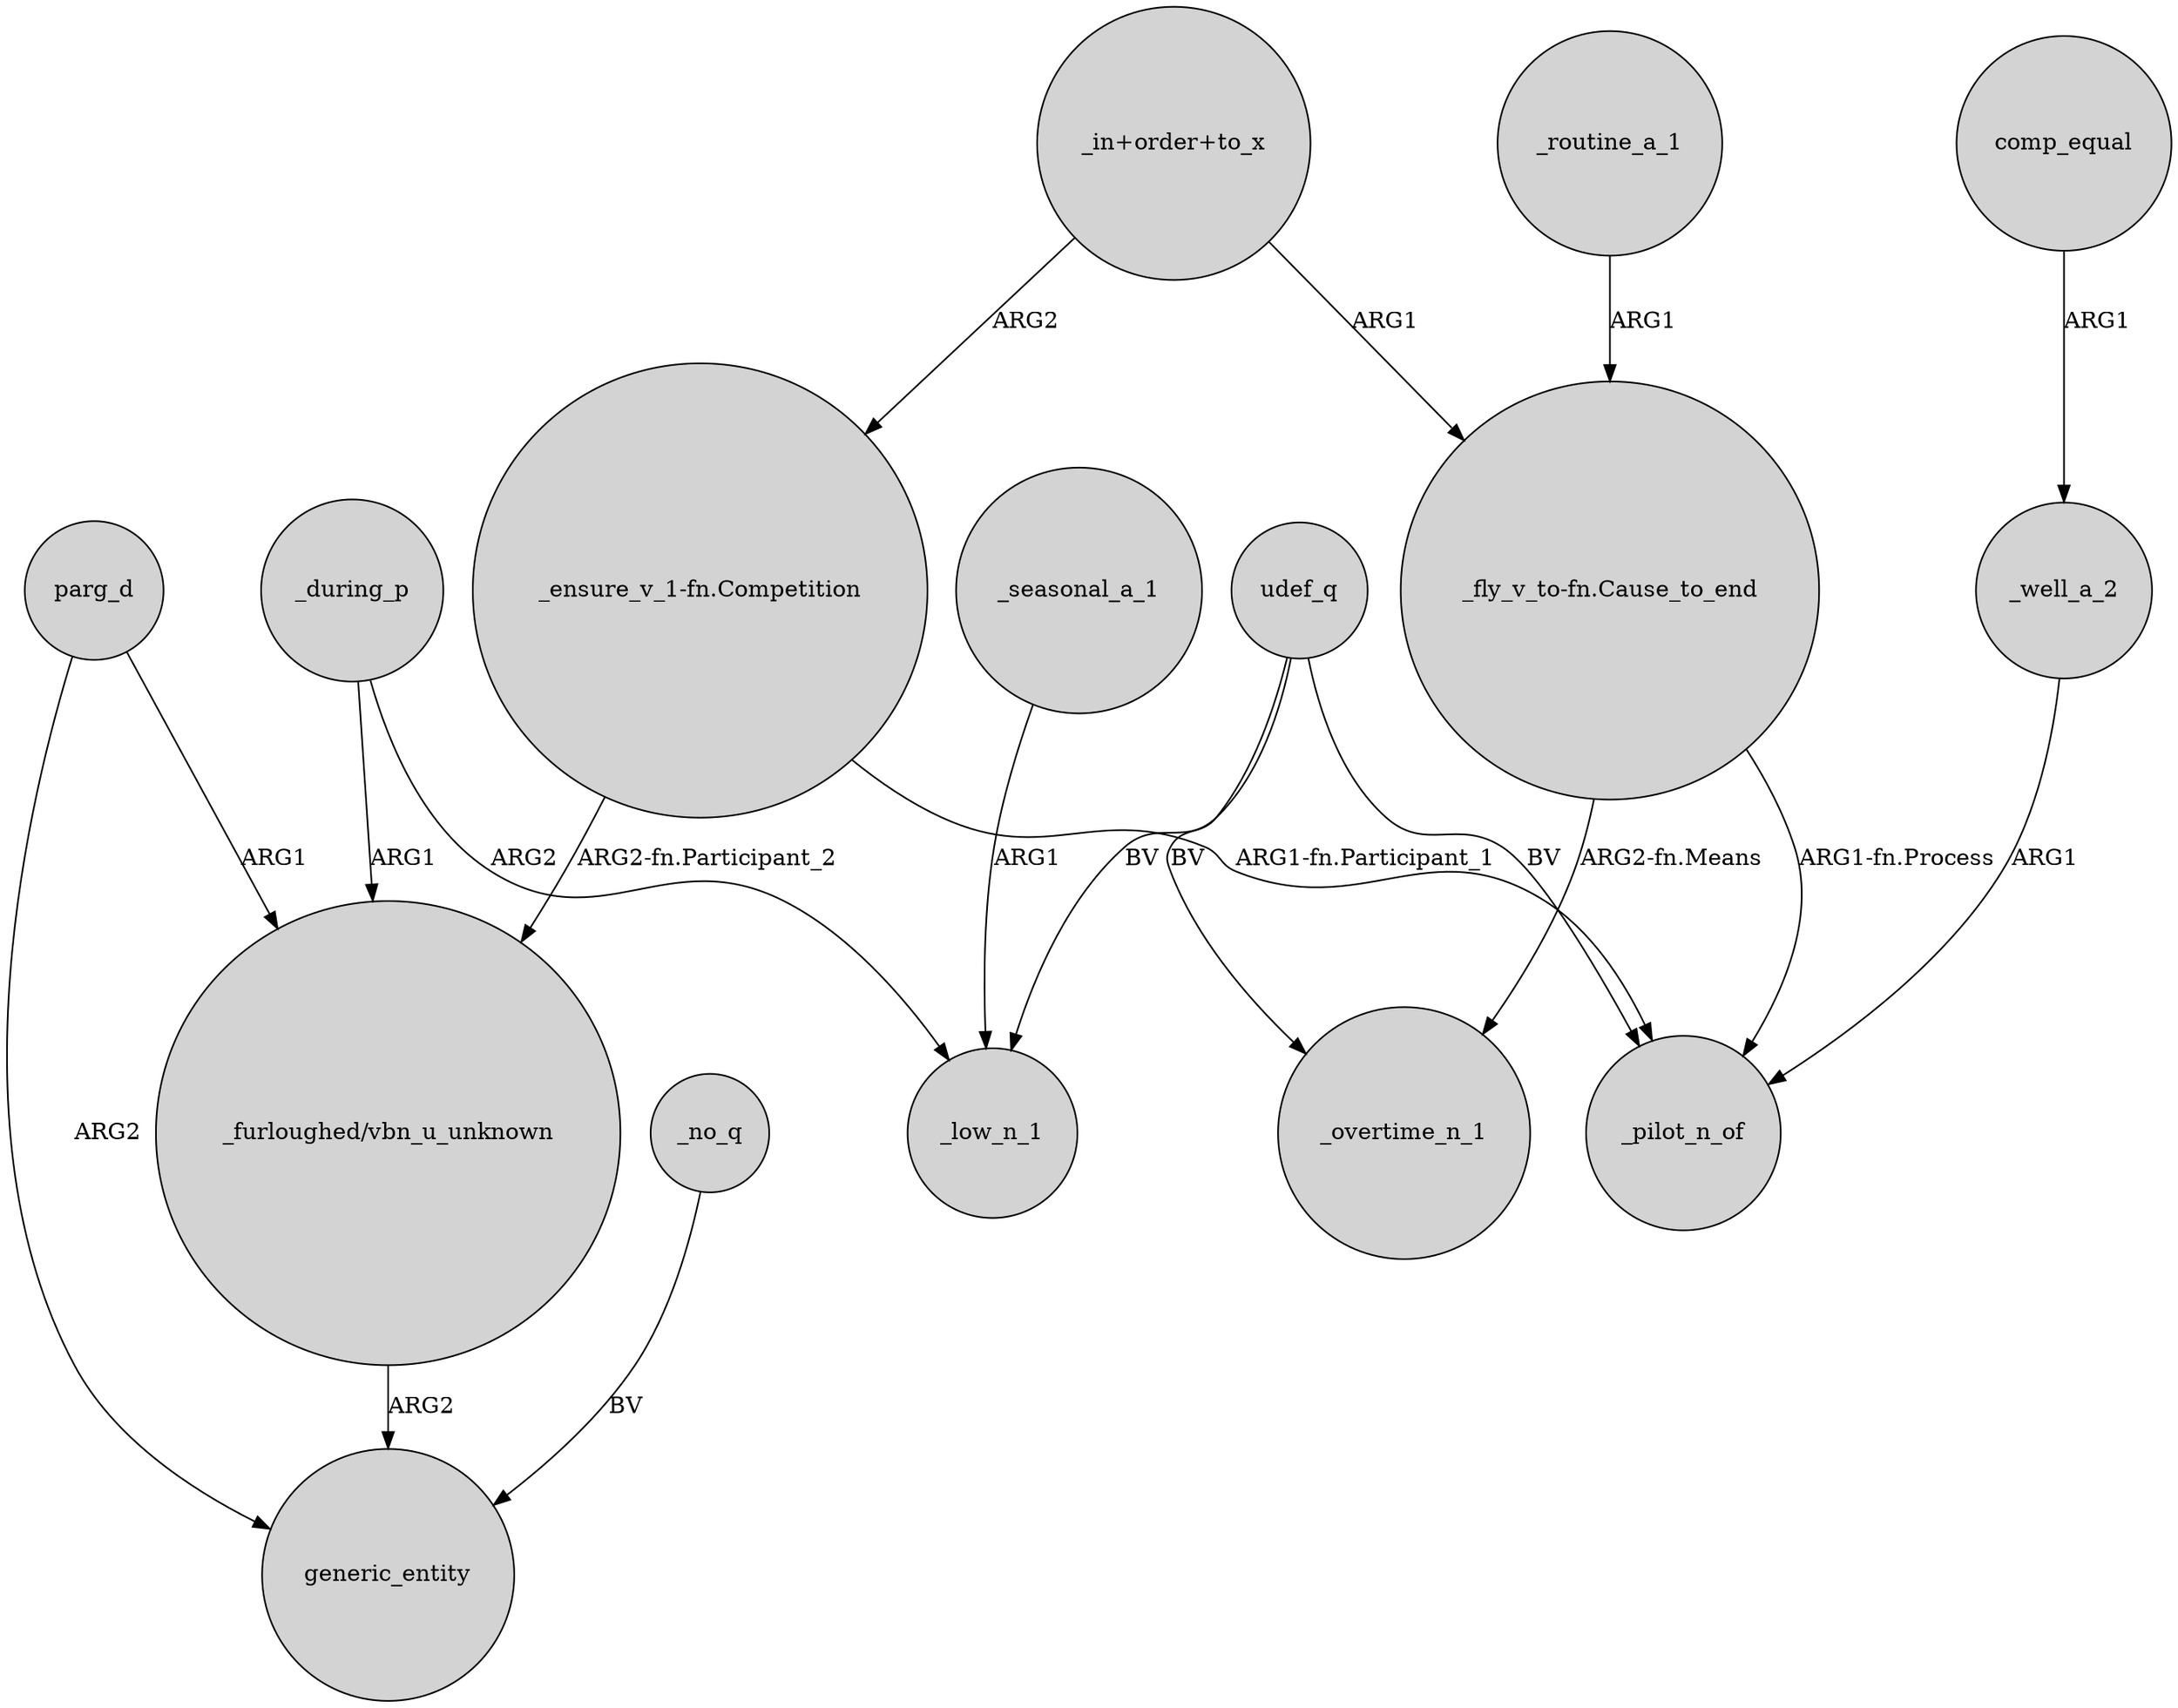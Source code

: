 digraph {
	node [shape=circle style=filled]
	parg_d -> "_furloughed/vbn_u_unknown" [label=ARG1]
	udef_q -> _low_n_1 [label=BV]
	_during_p -> _low_n_1 [label=ARG2]
	_no_q -> generic_entity [label=BV]
	_well_a_2 -> _pilot_n_of [label=ARG1]
	udef_q -> _pilot_n_of [label=BV]
	_during_p -> "_furloughed/vbn_u_unknown" [label=ARG1]
	"_fly_v_to-fn.Cause_to_end" -> _overtime_n_1 [label="ARG2-fn.Means"]
	"_fly_v_to-fn.Cause_to_end" -> _pilot_n_of [label="ARG1-fn.Process"]
	comp_equal -> _well_a_2 [label=ARG1]
	_routine_a_1 -> "_fly_v_to-fn.Cause_to_end" [label=ARG1]
	"_ensure_v_1-fn.Competition" -> "_furloughed/vbn_u_unknown" [label="ARG2-fn.Participant_2"]
	"_ensure_v_1-fn.Competition" -> _pilot_n_of [label="ARG1-fn.Participant_1"]
	_seasonal_a_1 -> _low_n_1 [label=ARG1]
	udef_q -> _overtime_n_1 [label=BV]
	"_furloughed/vbn_u_unknown" -> generic_entity [label=ARG2]
	parg_d -> generic_entity [label=ARG2]
	"_in+order+to_x" -> "_fly_v_to-fn.Cause_to_end" [label=ARG1]
	"_in+order+to_x" -> "_ensure_v_1-fn.Competition" [label=ARG2]
}
